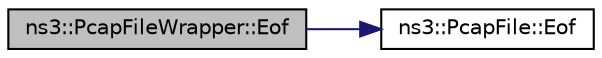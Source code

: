 digraph "ns3::PcapFileWrapper::Eof"
{
 // LATEX_PDF_SIZE
  edge [fontname="Helvetica",fontsize="10",labelfontname="Helvetica",labelfontsize="10"];
  node [fontname="Helvetica",fontsize="10",shape=record];
  rankdir="LR";
  Node1 [label="ns3::PcapFileWrapper::Eof",height=0.2,width=0.4,color="black", fillcolor="grey75", style="filled", fontcolor="black",tooltip=" "];
  Node1 -> Node2 [color="midnightblue",fontsize="10",style="solid",fontname="Helvetica"];
  Node2 [label="ns3::PcapFile::Eof",height=0.2,width=0.4,color="black", fillcolor="white", style="filled",URL="$classns3_1_1_pcap_file.html#ad194fda01c3c377789d8e0eac755b8e9",tooltip=" "];
}
